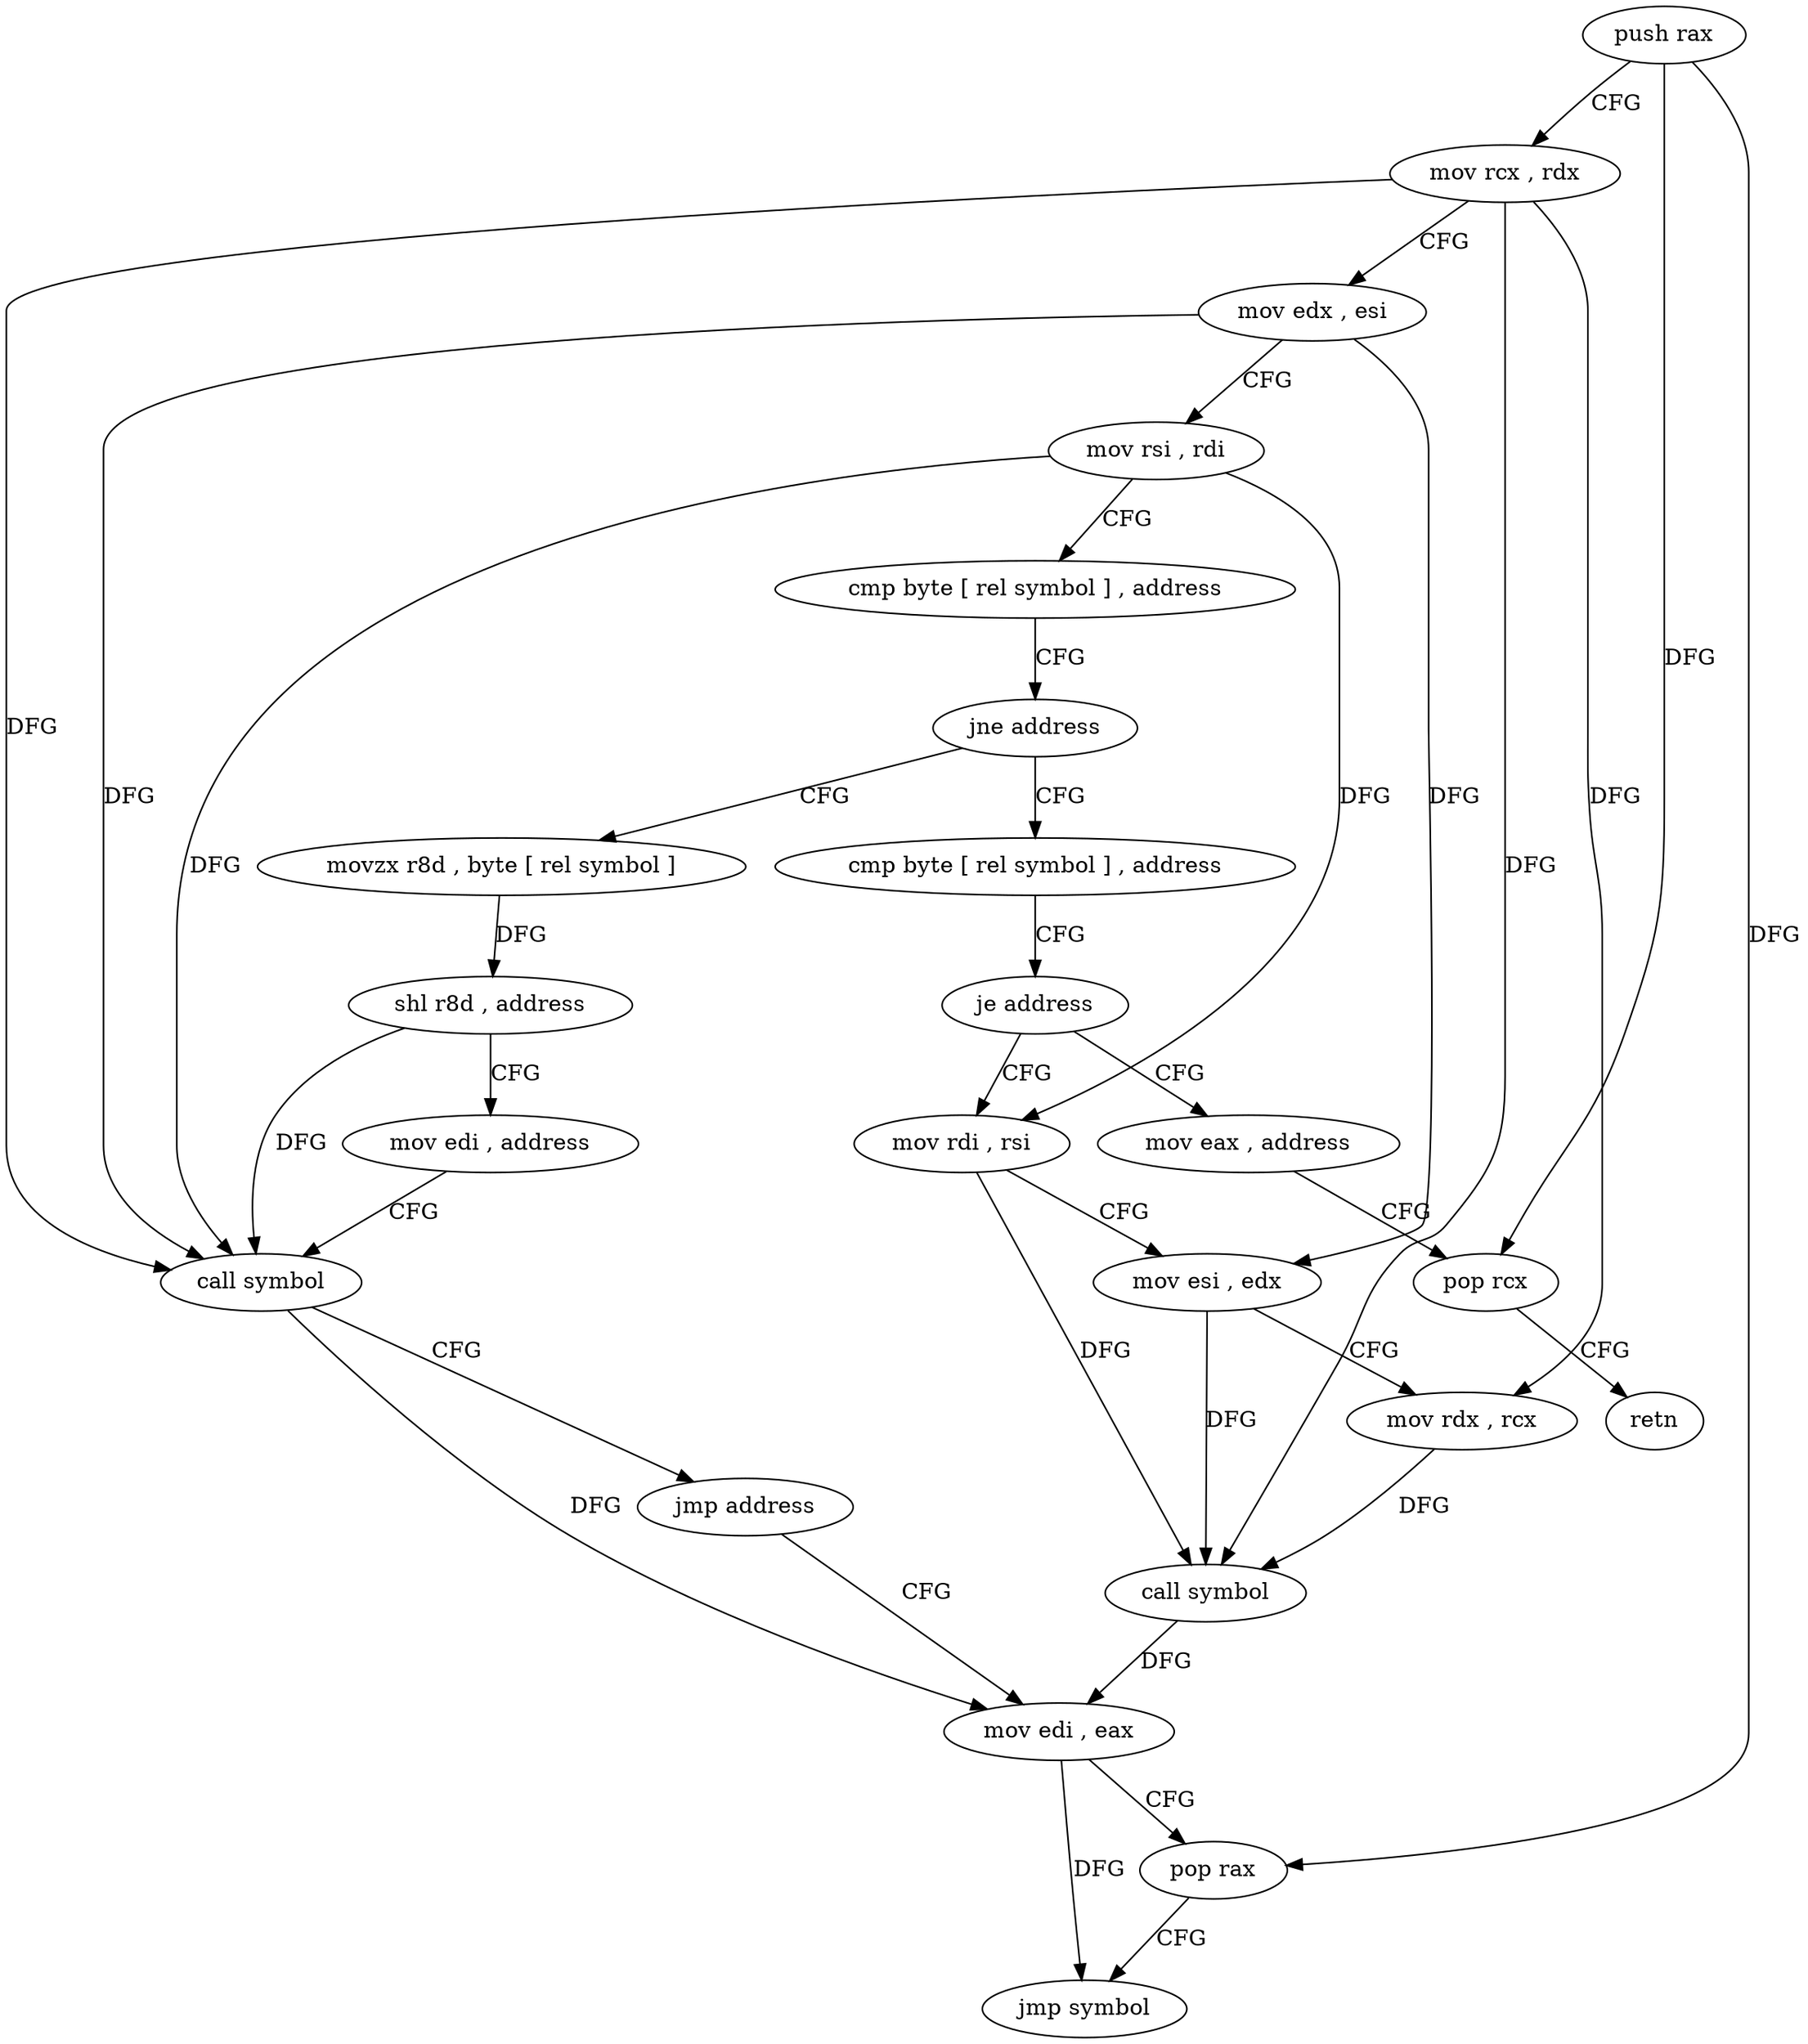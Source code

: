 digraph "func" {
"4204512" [label = "push rax" ]
"4204513" [label = "mov rcx , rdx" ]
"4204516" [label = "mov edx , esi" ]
"4204518" [label = "mov rsi , rdi" ]
"4204521" [label = "cmp byte [ rel symbol ] , address" ]
"4204528" [label = "jne address" ]
"4204546" [label = "movzx r8d , byte [ rel symbol ]" ]
"4204530" [label = "cmp byte [ rel symbol ] , address" ]
"4204554" [label = "shl r8d , address" ]
"4204558" [label = "mov edi , address" ]
"4204563" [label = "call symbol" ]
"4204568" [label = "jmp address" ]
"4204583" [label = "mov edi , eax" ]
"4204537" [label = "je address" ]
"4204570" [label = "mov rdi , rsi" ]
"4204539" [label = "mov eax , address" ]
"4204585" [label = "pop rax" ]
"4204586" [label = "jmp symbol" ]
"4204573" [label = "mov esi , edx" ]
"4204575" [label = "mov rdx , rcx" ]
"4204578" [label = "call symbol" ]
"4204544" [label = "pop rcx" ]
"4204545" [label = "retn" ]
"4204512" -> "4204513" [ label = "CFG" ]
"4204512" -> "4204585" [ label = "DFG" ]
"4204512" -> "4204544" [ label = "DFG" ]
"4204513" -> "4204516" [ label = "CFG" ]
"4204513" -> "4204563" [ label = "DFG" ]
"4204513" -> "4204575" [ label = "DFG" ]
"4204513" -> "4204578" [ label = "DFG" ]
"4204516" -> "4204518" [ label = "CFG" ]
"4204516" -> "4204563" [ label = "DFG" ]
"4204516" -> "4204573" [ label = "DFG" ]
"4204518" -> "4204521" [ label = "CFG" ]
"4204518" -> "4204563" [ label = "DFG" ]
"4204518" -> "4204570" [ label = "DFG" ]
"4204521" -> "4204528" [ label = "CFG" ]
"4204528" -> "4204546" [ label = "CFG" ]
"4204528" -> "4204530" [ label = "CFG" ]
"4204546" -> "4204554" [ label = "DFG" ]
"4204530" -> "4204537" [ label = "CFG" ]
"4204554" -> "4204558" [ label = "CFG" ]
"4204554" -> "4204563" [ label = "DFG" ]
"4204558" -> "4204563" [ label = "CFG" ]
"4204563" -> "4204568" [ label = "CFG" ]
"4204563" -> "4204583" [ label = "DFG" ]
"4204568" -> "4204583" [ label = "CFG" ]
"4204583" -> "4204585" [ label = "CFG" ]
"4204583" -> "4204586" [ label = "DFG" ]
"4204537" -> "4204570" [ label = "CFG" ]
"4204537" -> "4204539" [ label = "CFG" ]
"4204570" -> "4204573" [ label = "CFG" ]
"4204570" -> "4204578" [ label = "DFG" ]
"4204539" -> "4204544" [ label = "CFG" ]
"4204585" -> "4204586" [ label = "CFG" ]
"4204573" -> "4204575" [ label = "CFG" ]
"4204573" -> "4204578" [ label = "DFG" ]
"4204575" -> "4204578" [ label = "DFG" ]
"4204578" -> "4204583" [ label = "DFG" ]
"4204544" -> "4204545" [ label = "CFG" ]
}
